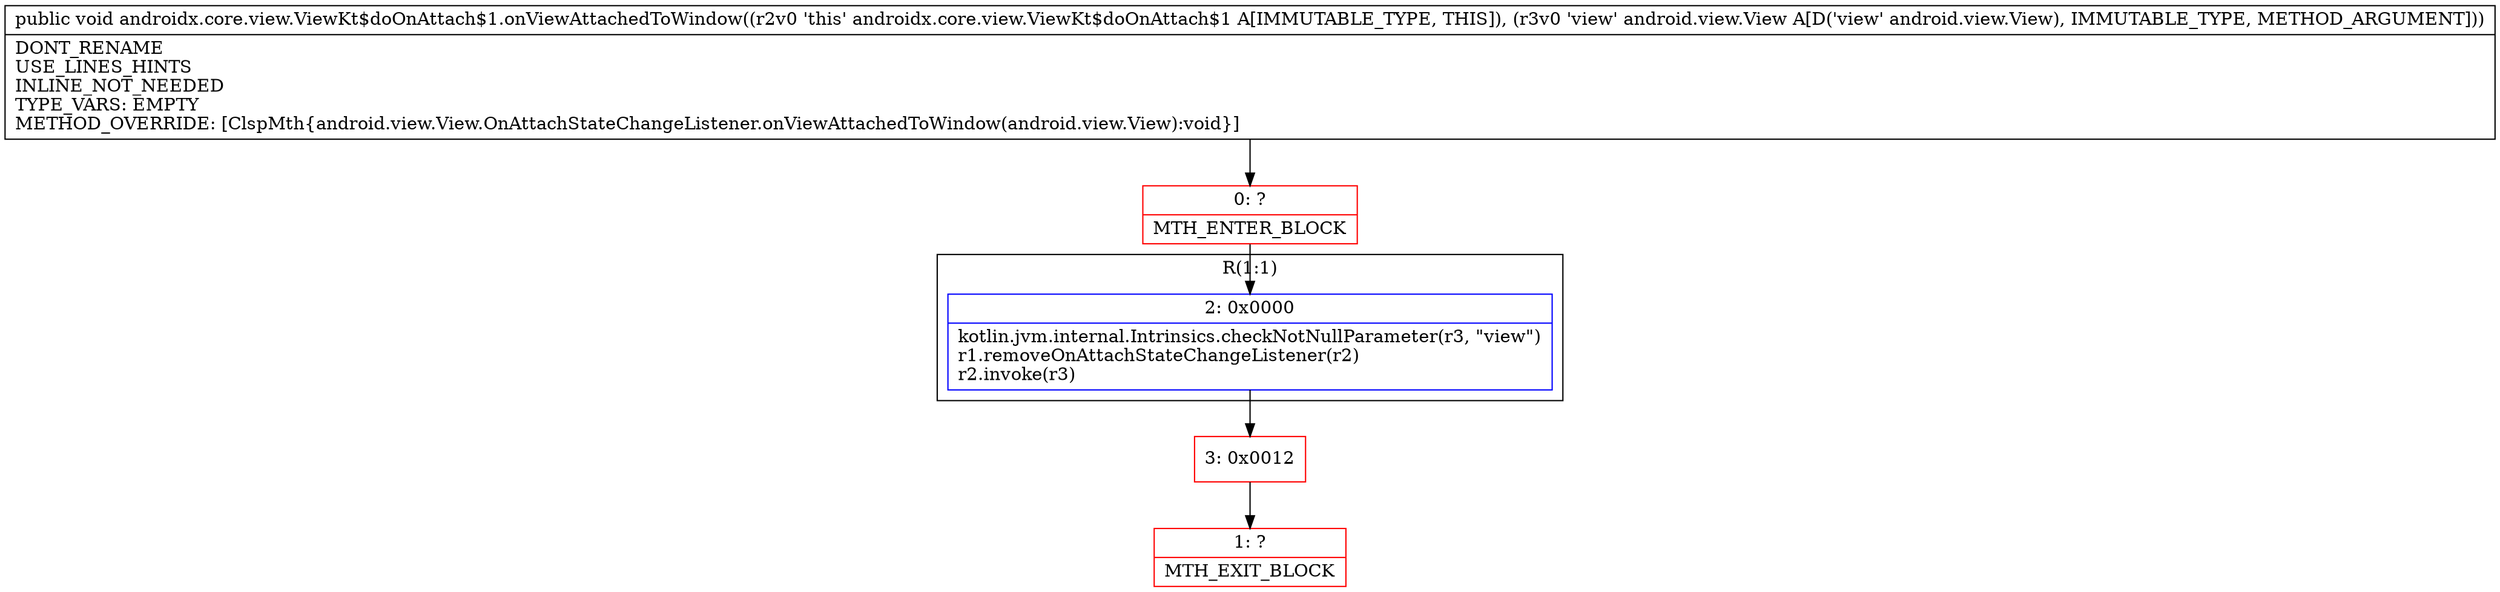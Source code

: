 digraph "CFG forandroidx.core.view.ViewKt$doOnAttach$1.onViewAttachedToWindow(Landroid\/view\/View;)V" {
subgraph cluster_Region_1555900813 {
label = "R(1:1)";
node [shape=record,color=blue];
Node_2 [shape=record,label="{2\:\ 0x0000|kotlin.jvm.internal.Intrinsics.checkNotNullParameter(r3, \"view\")\lr1.removeOnAttachStateChangeListener(r2)\lr2.invoke(r3)\l}"];
}
Node_0 [shape=record,color=red,label="{0\:\ ?|MTH_ENTER_BLOCK\l}"];
Node_3 [shape=record,color=red,label="{3\:\ 0x0012}"];
Node_1 [shape=record,color=red,label="{1\:\ ?|MTH_EXIT_BLOCK\l}"];
MethodNode[shape=record,label="{public void androidx.core.view.ViewKt$doOnAttach$1.onViewAttachedToWindow((r2v0 'this' androidx.core.view.ViewKt$doOnAttach$1 A[IMMUTABLE_TYPE, THIS]), (r3v0 'view' android.view.View A[D('view' android.view.View), IMMUTABLE_TYPE, METHOD_ARGUMENT]))  | DONT_RENAME\lUSE_LINES_HINTS\lINLINE_NOT_NEEDED\lTYPE_VARS: EMPTY\lMETHOD_OVERRIDE: [ClspMth\{android.view.View.OnAttachStateChangeListener.onViewAttachedToWindow(android.view.View):void\}]\l}"];
MethodNode -> Node_0;Node_2 -> Node_3;
Node_0 -> Node_2;
Node_3 -> Node_1;
}

